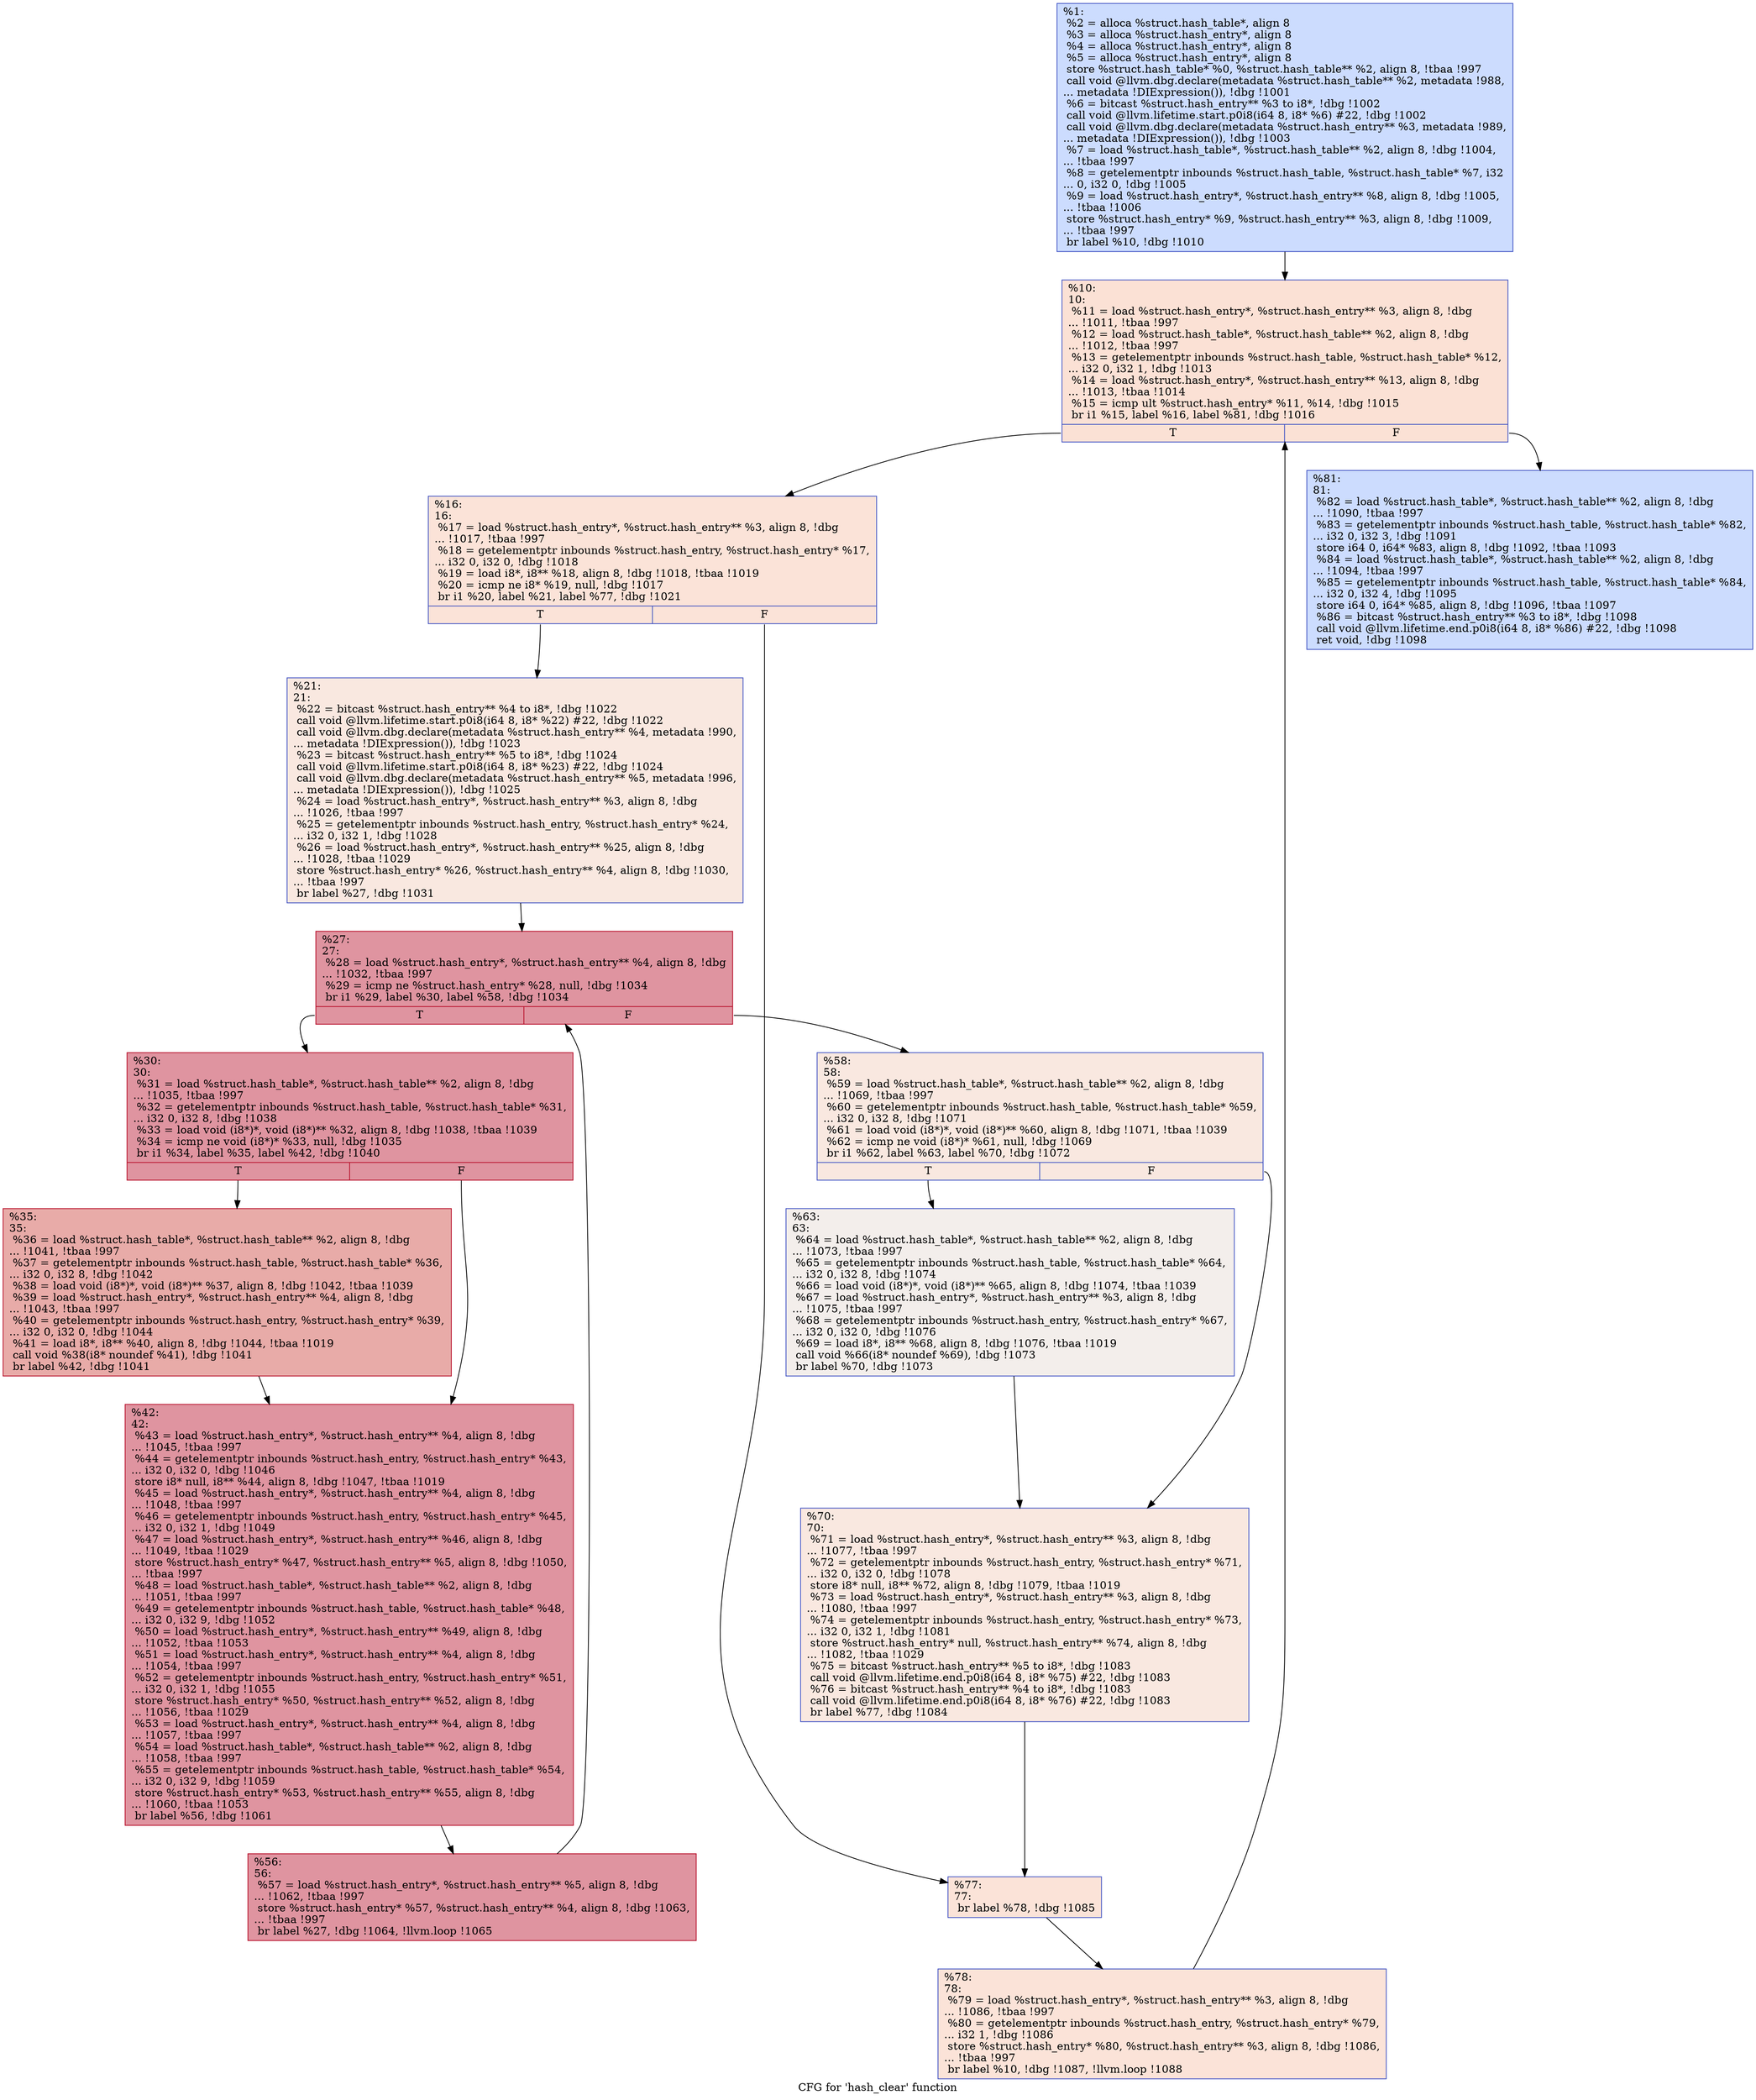digraph "CFG for 'hash_clear' function" {
	label="CFG for 'hash_clear' function";

	Node0x216dba0 [shape=record,color="#3d50c3ff", style=filled, fillcolor="#8caffe70",label="{%1:\l  %2 = alloca %struct.hash_table*, align 8\l  %3 = alloca %struct.hash_entry*, align 8\l  %4 = alloca %struct.hash_entry*, align 8\l  %5 = alloca %struct.hash_entry*, align 8\l  store %struct.hash_table* %0, %struct.hash_table** %2, align 8, !tbaa !997\l  call void @llvm.dbg.declare(metadata %struct.hash_table** %2, metadata !988,\l... metadata !DIExpression()), !dbg !1001\l  %6 = bitcast %struct.hash_entry** %3 to i8*, !dbg !1002\l  call void @llvm.lifetime.start.p0i8(i64 8, i8* %6) #22, !dbg !1002\l  call void @llvm.dbg.declare(metadata %struct.hash_entry** %3, metadata !989,\l... metadata !DIExpression()), !dbg !1003\l  %7 = load %struct.hash_table*, %struct.hash_table** %2, align 8, !dbg !1004,\l... !tbaa !997\l  %8 = getelementptr inbounds %struct.hash_table, %struct.hash_table* %7, i32\l... 0, i32 0, !dbg !1005\l  %9 = load %struct.hash_entry*, %struct.hash_entry** %8, align 8, !dbg !1005,\l... !tbaa !1006\l  store %struct.hash_entry* %9, %struct.hash_entry** %3, align 8, !dbg !1009,\l... !tbaa !997\l  br label %10, !dbg !1010\l}"];
	Node0x216dba0 -> Node0x216dc70;
	Node0x216dc70 [shape=record,color="#3d50c3ff", style=filled, fillcolor="#f7bca170",label="{%10:\l10:                                               \l  %11 = load %struct.hash_entry*, %struct.hash_entry** %3, align 8, !dbg\l... !1011, !tbaa !997\l  %12 = load %struct.hash_table*, %struct.hash_table** %2, align 8, !dbg\l... !1012, !tbaa !997\l  %13 = getelementptr inbounds %struct.hash_table, %struct.hash_table* %12,\l... i32 0, i32 1, !dbg !1013\l  %14 = load %struct.hash_entry*, %struct.hash_entry** %13, align 8, !dbg\l... !1013, !tbaa !1014\l  %15 = icmp ult %struct.hash_entry* %11, %14, !dbg !1015\l  br i1 %15, label %16, label %81, !dbg !1016\l|{<s0>T|<s1>F}}"];
	Node0x216dc70:s0 -> Node0x216dcc0;
	Node0x216dc70:s1 -> Node0x216e080;
	Node0x216dcc0 [shape=record,color="#3d50c3ff", style=filled, fillcolor="#f6bfa670",label="{%16:\l16:                                               \l  %17 = load %struct.hash_entry*, %struct.hash_entry** %3, align 8, !dbg\l... !1017, !tbaa !997\l  %18 = getelementptr inbounds %struct.hash_entry, %struct.hash_entry* %17,\l... i32 0, i32 0, !dbg !1018\l  %19 = load i8*, i8** %18, align 8, !dbg !1018, !tbaa !1019\l  %20 = icmp ne i8* %19, null, !dbg !1017\l  br i1 %20, label %21, label %77, !dbg !1021\l|{<s0>T|<s1>F}}"];
	Node0x216dcc0:s0 -> Node0x216dd10;
	Node0x216dcc0:s1 -> Node0x216dfe0;
	Node0x216dd10 [shape=record,color="#3d50c3ff", style=filled, fillcolor="#f1ccb870",label="{%21:\l21:                                               \l  %22 = bitcast %struct.hash_entry** %4 to i8*, !dbg !1022\l  call void @llvm.lifetime.start.p0i8(i64 8, i8* %22) #22, !dbg !1022\l  call void @llvm.dbg.declare(metadata %struct.hash_entry** %4, metadata !990,\l... metadata !DIExpression()), !dbg !1023\l  %23 = bitcast %struct.hash_entry** %5 to i8*, !dbg !1024\l  call void @llvm.lifetime.start.p0i8(i64 8, i8* %23) #22, !dbg !1024\l  call void @llvm.dbg.declare(metadata %struct.hash_entry** %5, metadata !996,\l... metadata !DIExpression()), !dbg !1025\l  %24 = load %struct.hash_entry*, %struct.hash_entry** %3, align 8, !dbg\l... !1026, !tbaa !997\l  %25 = getelementptr inbounds %struct.hash_entry, %struct.hash_entry* %24,\l... i32 0, i32 1, !dbg !1028\l  %26 = load %struct.hash_entry*, %struct.hash_entry** %25, align 8, !dbg\l... !1028, !tbaa !1029\l  store %struct.hash_entry* %26, %struct.hash_entry** %4, align 8, !dbg !1030,\l... !tbaa !997\l  br label %27, !dbg !1031\l}"];
	Node0x216dd10 -> Node0x216dd60;
	Node0x216dd60 [shape=record,color="#b70d28ff", style=filled, fillcolor="#b70d2870",label="{%27:\l27:                                               \l  %28 = load %struct.hash_entry*, %struct.hash_entry** %4, align 8, !dbg\l... !1032, !tbaa !997\l  %29 = icmp ne %struct.hash_entry* %28, null, !dbg !1034\l  br i1 %29, label %30, label %58, !dbg !1034\l|{<s0>T|<s1>F}}"];
	Node0x216dd60:s0 -> Node0x216ddb0;
	Node0x216dd60:s1 -> Node0x216def0;
	Node0x216ddb0 [shape=record,color="#b70d28ff", style=filled, fillcolor="#b70d2870",label="{%30:\l30:                                               \l  %31 = load %struct.hash_table*, %struct.hash_table** %2, align 8, !dbg\l... !1035, !tbaa !997\l  %32 = getelementptr inbounds %struct.hash_table, %struct.hash_table* %31,\l... i32 0, i32 8, !dbg !1038\l  %33 = load void (i8*)*, void (i8*)** %32, align 8, !dbg !1038, !tbaa !1039\l  %34 = icmp ne void (i8*)* %33, null, !dbg !1035\l  br i1 %34, label %35, label %42, !dbg !1040\l|{<s0>T|<s1>F}}"];
	Node0x216ddb0:s0 -> Node0x216de00;
	Node0x216ddb0:s1 -> Node0x216de50;
	Node0x216de00 [shape=record,color="#b70d28ff", style=filled, fillcolor="#cc403a70",label="{%35:\l35:                                               \l  %36 = load %struct.hash_table*, %struct.hash_table** %2, align 8, !dbg\l... !1041, !tbaa !997\l  %37 = getelementptr inbounds %struct.hash_table, %struct.hash_table* %36,\l... i32 0, i32 8, !dbg !1042\l  %38 = load void (i8*)*, void (i8*)** %37, align 8, !dbg !1042, !tbaa !1039\l  %39 = load %struct.hash_entry*, %struct.hash_entry** %4, align 8, !dbg\l... !1043, !tbaa !997\l  %40 = getelementptr inbounds %struct.hash_entry, %struct.hash_entry* %39,\l... i32 0, i32 0, !dbg !1044\l  %41 = load i8*, i8** %40, align 8, !dbg !1044, !tbaa !1019\l  call void %38(i8* noundef %41), !dbg !1041\l  br label %42, !dbg !1041\l}"];
	Node0x216de00 -> Node0x216de50;
	Node0x216de50 [shape=record,color="#b70d28ff", style=filled, fillcolor="#b70d2870",label="{%42:\l42:                                               \l  %43 = load %struct.hash_entry*, %struct.hash_entry** %4, align 8, !dbg\l... !1045, !tbaa !997\l  %44 = getelementptr inbounds %struct.hash_entry, %struct.hash_entry* %43,\l... i32 0, i32 0, !dbg !1046\l  store i8* null, i8** %44, align 8, !dbg !1047, !tbaa !1019\l  %45 = load %struct.hash_entry*, %struct.hash_entry** %4, align 8, !dbg\l... !1048, !tbaa !997\l  %46 = getelementptr inbounds %struct.hash_entry, %struct.hash_entry* %45,\l... i32 0, i32 1, !dbg !1049\l  %47 = load %struct.hash_entry*, %struct.hash_entry** %46, align 8, !dbg\l... !1049, !tbaa !1029\l  store %struct.hash_entry* %47, %struct.hash_entry** %5, align 8, !dbg !1050,\l... !tbaa !997\l  %48 = load %struct.hash_table*, %struct.hash_table** %2, align 8, !dbg\l... !1051, !tbaa !997\l  %49 = getelementptr inbounds %struct.hash_table, %struct.hash_table* %48,\l... i32 0, i32 9, !dbg !1052\l  %50 = load %struct.hash_entry*, %struct.hash_entry** %49, align 8, !dbg\l... !1052, !tbaa !1053\l  %51 = load %struct.hash_entry*, %struct.hash_entry** %4, align 8, !dbg\l... !1054, !tbaa !997\l  %52 = getelementptr inbounds %struct.hash_entry, %struct.hash_entry* %51,\l... i32 0, i32 1, !dbg !1055\l  store %struct.hash_entry* %50, %struct.hash_entry** %52, align 8, !dbg\l... !1056, !tbaa !1029\l  %53 = load %struct.hash_entry*, %struct.hash_entry** %4, align 8, !dbg\l... !1057, !tbaa !997\l  %54 = load %struct.hash_table*, %struct.hash_table** %2, align 8, !dbg\l... !1058, !tbaa !997\l  %55 = getelementptr inbounds %struct.hash_table, %struct.hash_table* %54,\l... i32 0, i32 9, !dbg !1059\l  store %struct.hash_entry* %53, %struct.hash_entry** %55, align 8, !dbg\l... !1060, !tbaa !1053\l  br label %56, !dbg !1061\l}"];
	Node0x216de50 -> Node0x216dea0;
	Node0x216dea0 [shape=record,color="#b70d28ff", style=filled, fillcolor="#b70d2870",label="{%56:\l56:                                               \l  %57 = load %struct.hash_entry*, %struct.hash_entry** %5, align 8, !dbg\l... !1062, !tbaa !997\l  store %struct.hash_entry* %57, %struct.hash_entry** %4, align 8, !dbg !1063,\l... !tbaa !997\l  br label %27, !dbg !1064, !llvm.loop !1065\l}"];
	Node0x216dea0 -> Node0x216dd60;
	Node0x216def0 [shape=record,color="#3d50c3ff", style=filled, fillcolor="#f1ccb870",label="{%58:\l58:                                               \l  %59 = load %struct.hash_table*, %struct.hash_table** %2, align 8, !dbg\l... !1069, !tbaa !997\l  %60 = getelementptr inbounds %struct.hash_table, %struct.hash_table* %59,\l... i32 0, i32 8, !dbg !1071\l  %61 = load void (i8*)*, void (i8*)** %60, align 8, !dbg !1071, !tbaa !1039\l  %62 = icmp ne void (i8*)* %61, null, !dbg !1069\l  br i1 %62, label %63, label %70, !dbg !1072\l|{<s0>T|<s1>F}}"];
	Node0x216def0:s0 -> Node0x216df40;
	Node0x216def0:s1 -> Node0x216df90;
	Node0x216df40 [shape=record,color="#3d50c3ff", style=filled, fillcolor="#e5d8d170",label="{%63:\l63:                                               \l  %64 = load %struct.hash_table*, %struct.hash_table** %2, align 8, !dbg\l... !1073, !tbaa !997\l  %65 = getelementptr inbounds %struct.hash_table, %struct.hash_table* %64,\l... i32 0, i32 8, !dbg !1074\l  %66 = load void (i8*)*, void (i8*)** %65, align 8, !dbg !1074, !tbaa !1039\l  %67 = load %struct.hash_entry*, %struct.hash_entry** %3, align 8, !dbg\l... !1075, !tbaa !997\l  %68 = getelementptr inbounds %struct.hash_entry, %struct.hash_entry* %67,\l... i32 0, i32 0, !dbg !1076\l  %69 = load i8*, i8** %68, align 8, !dbg !1076, !tbaa !1019\l  call void %66(i8* noundef %69), !dbg !1073\l  br label %70, !dbg !1073\l}"];
	Node0x216df40 -> Node0x216df90;
	Node0x216df90 [shape=record,color="#3d50c3ff", style=filled, fillcolor="#f1ccb870",label="{%70:\l70:                                               \l  %71 = load %struct.hash_entry*, %struct.hash_entry** %3, align 8, !dbg\l... !1077, !tbaa !997\l  %72 = getelementptr inbounds %struct.hash_entry, %struct.hash_entry* %71,\l... i32 0, i32 0, !dbg !1078\l  store i8* null, i8** %72, align 8, !dbg !1079, !tbaa !1019\l  %73 = load %struct.hash_entry*, %struct.hash_entry** %3, align 8, !dbg\l... !1080, !tbaa !997\l  %74 = getelementptr inbounds %struct.hash_entry, %struct.hash_entry* %73,\l... i32 0, i32 1, !dbg !1081\l  store %struct.hash_entry* null, %struct.hash_entry** %74, align 8, !dbg\l... !1082, !tbaa !1029\l  %75 = bitcast %struct.hash_entry** %5 to i8*, !dbg !1083\l  call void @llvm.lifetime.end.p0i8(i64 8, i8* %75) #22, !dbg !1083\l  %76 = bitcast %struct.hash_entry** %4 to i8*, !dbg !1083\l  call void @llvm.lifetime.end.p0i8(i64 8, i8* %76) #22, !dbg !1083\l  br label %77, !dbg !1084\l}"];
	Node0x216df90 -> Node0x216dfe0;
	Node0x216dfe0 [shape=record,color="#3d50c3ff", style=filled, fillcolor="#f6bfa670",label="{%77:\l77:                                               \l  br label %78, !dbg !1085\l}"];
	Node0x216dfe0 -> Node0x216e030;
	Node0x216e030 [shape=record,color="#3d50c3ff", style=filled, fillcolor="#f6bfa670",label="{%78:\l78:                                               \l  %79 = load %struct.hash_entry*, %struct.hash_entry** %3, align 8, !dbg\l... !1086, !tbaa !997\l  %80 = getelementptr inbounds %struct.hash_entry, %struct.hash_entry* %79,\l... i32 1, !dbg !1086\l  store %struct.hash_entry* %80, %struct.hash_entry** %3, align 8, !dbg !1086,\l... !tbaa !997\l  br label %10, !dbg !1087, !llvm.loop !1088\l}"];
	Node0x216e030 -> Node0x216dc70;
	Node0x216e080 [shape=record,color="#3d50c3ff", style=filled, fillcolor="#8caffe70",label="{%81:\l81:                                               \l  %82 = load %struct.hash_table*, %struct.hash_table** %2, align 8, !dbg\l... !1090, !tbaa !997\l  %83 = getelementptr inbounds %struct.hash_table, %struct.hash_table* %82,\l... i32 0, i32 3, !dbg !1091\l  store i64 0, i64* %83, align 8, !dbg !1092, !tbaa !1093\l  %84 = load %struct.hash_table*, %struct.hash_table** %2, align 8, !dbg\l... !1094, !tbaa !997\l  %85 = getelementptr inbounds %struct.hash_table, %struct.hash_table* %84,\l... i32 0, i32 4, !dbg !1095\l  store i64 0, i64* %85, align 8, !dbg !1096, !tbaa !1097\l  %86 = bitcast %struct.hash_entry** %3 to i8*, !dbg !1098\l  call void @llvm.lifetime.end.p0i8(i64 8, i8* %86) #22, !dbg !1098\l  ret void, !dbg !1098\l}"];
}
